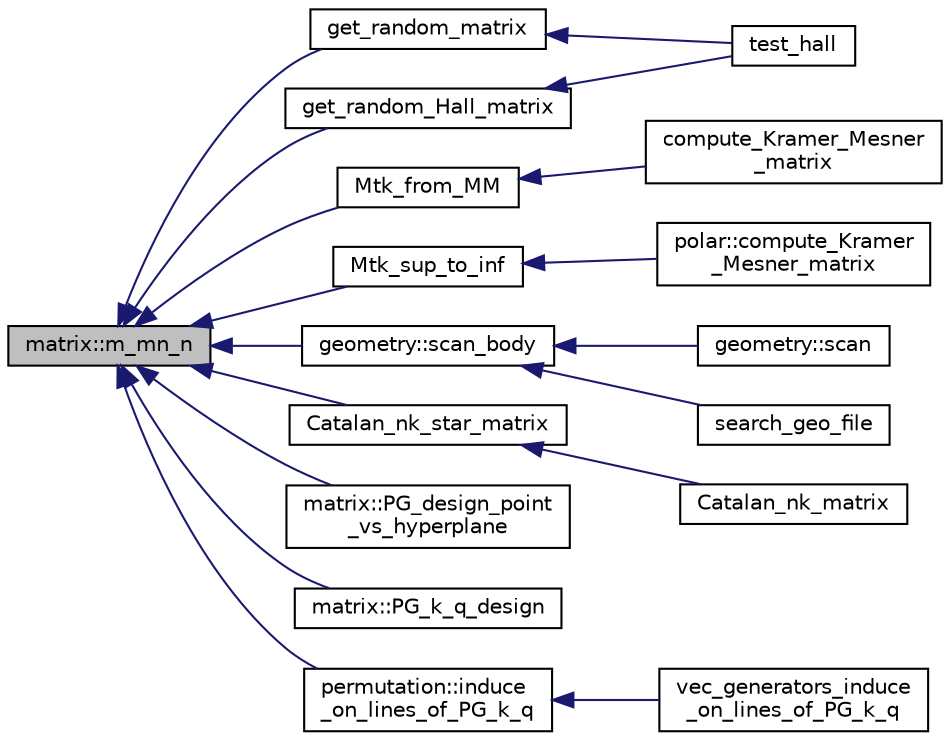 digraph "matrix::m_mn_n"
{
  edge [fontname="Helvetica",fontsize="10",labelfontname="Helvetica",labelfontsize="10"];
  node [fontname="Helvetica",fontsize="10",shape=record];
  rankdir="LR";
  Node1116 [label="matrix::m_mn_n",height=0.2,width=0.4,color="black", fillcolor="grey75", style="filled", fontcolor="black"];
  Node1116 -> Node1117 [dir="back",color="midnightblue",fontsize="10",style="solid",fontname="Helvetica"];
  Node1117 [label="get_random_matrix",height=0.2,width=0.4,color="black", fillcolor="white", style="filled",URL="$d5/d3f/test_8_c.html#aff32612e997c6abf4b6f22b9185b0e67"];
  Node1117 -> Node1118 [dir="back",color="midnightblue",fontsize="10",style="solid",fontname="Helvetica"];
  Node1118 [label="test_hall",height=0.2,width=0.4,color="black", fillcolor="white", style="filled",URL="$d5/d3f/test_8_c.html#a757609870ae7ab0f1d0073415822d19f"];
  Node1116 -> Node1119 [dir="back",color="midnightblue",fontsize="10",style="solid",fontname="Helvetica"];
  Node1119 [label="get_random_Hall_matrix",height=0.2,width=0.4,color="black", fillcolor="white", style="filled",URL="$d5/d3f/test_8_c.html#a9068e33586261a19e71ea3cc6355e910"];
  Node1119 -> Node1118 [dir="back",color="midnightblue",fontsize="10",style="solid",fontname="Helvetica"];
  Node1116 -> Node1120 [dir="back",color="midnightblue",fontsize="10",style="solid",fontname="Helvetica"];
  Node1120 [label="Mtk_from_MM",height=0.2,width=0.4,color="black", fillcolor="white", style="filled",URL="$d3/dfb/discreta__global_8_c.html#afeecbc8a2b22f56f2148e646622f0c1e"];
  Node1120 -> Node1121 [dir="back",color="midnightblue",fontsize="10",style="solid",fontname="Helvetica"];
  Node1121 [label="compute_Kramer_Mesner\l_matrix",height=0.2,width=0.4,color="black", fillcolor="white", style="filled",URL="$d3/dfb/discreta__global_8_c.html#a549beed551d022bee89ffa9f959ec9fb"];
  Node1116 -> Node1122 [dir="back",color="midnightblue",fontsize="10",style="solid",fontname="Helvetica"];
  Node1122 [label="Mtk_sup_to_inf",height=0.2,width=0.4,color="black", fillcolor="white", style="filled",URL="$d3/dfb/discreta__global_8_c.html#a71d19c0a0ff6e728c22fb07991564523"];
  Node1122 -> Node1123 [dir="back",color="midnightblue",fontsize="10",style="solid",fontname="Helvetica"];
  Node1123 [label="polar::compute_Kramer\l_Mesner_matrix",height=0.2,width=0.4,color="black", fillcolor="white", style="filled",URL="$da/d1c/classpolar.html#ad558a87988ec31179ccfde947e490381"];
  Node1116 -> Node1124 [dir="back",color="midnightblue",fontsize="10",style="solid",fontname="Helvetica"];
  Node1124 [label="geometry::scan_body",height=0.2,width=0.4,color="black", fillcolor="white", style="filled",URL="$da/d44/classgeometry.html#a71bc2e3a3f4ca02e8518ab5518a4e0df"];
  Node1124 -> Node1125 [dir="back",color="midnightblue",fontsize="10",style="solid",fontname="Helvetica"];
  Node1125 [label="geometry::scan",height=0.2,width=0.4,color="black", fillcolor="white", style="filled",URL="$da/d44/classgeometry.html#ac6f757d1a8855800d3da3fa1e83e812d"];
  Node1124 -> Node1126 [dir="back",color="midnightblue",fontsize="10",style="solid",fontname="Helvetica"];
  Node1126 [label="search_geo_file",height=0.2,width=0.4,color="black", fillcolor="white", style="filled",URL="$d6/d4a/geometry_8_c.html#a11af609febe3a9db20d8236af36928c5"];
  Node1116 -> Node1127 [dir="back",color="midnightblue",fontsize="10",style="solid",fontname="Helvetica"];
  Node1127 [label="Catalan_nk_star_matrix",height=0.2,width=0.4,color="black", fillcolor="white", style="filled",URL="$d3/d72/global_8_c.html#a62ffa2ad8cbaaf9dbb813890cea86a2f"];
  Node1127 -> Node1128 [dir="back",color="midnightblue",fontsize="10",style="solid",fontname="Helvetica"];
  Node1128 [label="Catalan_nk_matrix",height=0.2,width=0.4,color="black", fillcolor="white", style="filled",URL="$d3/d72/global_8_c.html#aad966cb2e1d574fc0e513d692c1f49c6"];
  Node1116 -> Node1129 [dir="back",color="midnightblue",fontsize="10",style="solid",fontname="Helvetica"];
  Node1129 [label="matrix::PG_design_point\l_vs_hyperplane",height=0.2,width=0.4,color="black", fillcolor="white", style="filled",URL="$d1/d8d/classmatrix.html#adece30f74509652851c31e2d82e141e3"];
  Node1116 -> Node1130 [dir="back",color="midnightblue",fontsize="10",style="solid",fontname="Helvetica"];
  Node1130 [label="matrix::PG_k_q_design",height=0.2,width=0.4,color="black", fillcolor="white", style="filled",URL="$d1/d8d/classmatrix.html#ae05463d97ecc8ea3654c45a399b872e2"];
  Node1116 -> Node1131 [dir="back",color="midnightblue",fontsize="10",style="solid",fontname="Helvetica"];
  Node1131 [label="permutation::induce\l_on_lines_of_PG_k_q",height=0.2,width=0.4,color="black", fillcolor="white", style="filled",URL="$d0/d08/classpermutation.html#a3e01585ffb15282fc45a3158c5ad0b76"];
  Node1131 -> Node1132 [dir="back",color="midnightblue",fontsize="10",style="solid",fontname="Helvetica"];
  Node1132 [label="vec_generators_induce\l_on_lines_of_PG_k_q",height=0.2,width=0.4,color="black", fillcolor="white", style="filled",URL="$d0/dd3/perm__group__gens_8_c.html#ab33fa2e167b2501e5761fee699b4c285"];
}
